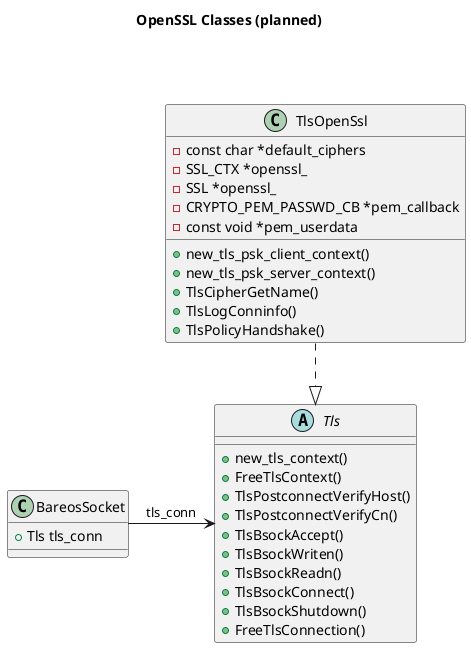 @startuml

Title: OpenSSL Classes (planned)\n\n\n

class BareosSocket {
  + Tls tls_conn
}

class "TlsOpenSsl" as OpenSsl {
  - const char *default_ciphers
  - SSL_CTX *openssl_
  - SSL *openssl_
  - CRYPTO_PEM_PASSWD_CB *pem_callback
  - const void *pem_userdata
  + new_tls_psk_client_context()
  + new_tls_psk_server_context()
  + TlsCipherGetName()
  + TlsLogConninfo()
  + TlsPolicyHandshake()
}

abstract class Tls {
  + new_tls_context()
  + FreeTlsContext()
  + TlsPostconnectVerifyHost()
  + TlsPostconnectVerifyCn()
  + TlsBsockAccept()
  + TlsBsockWriten()
  + TlsBsockReadn()
  + TlsBsockConnect()
  + TlsBsockShutdown()
  + FreeTlsConnection()
}

OpenSsl ..|> Tls

BareosSocket -> Tls : tls_conn

@enduml

